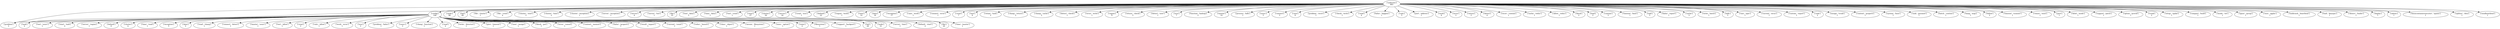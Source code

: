 strict digraph  {
	"['unknown']
683" -> "['config']
148";
	"['unknown']
683" -> "['node']
96";
	"['unknown']
683" -> "['fail']
80";
	"['unknown']
683" -> "['file', 'cluster']
1";
	"['unknown']
683" -> "['file', 'creat']
4";
	"['unknown']
683" -> "['cluster', 'start']
3";
	"['unknown']
683" -> "['cluster', 'time']
2";
	"['unknown']
683" -> "['cluster', 'exception']
1";
	"['unknown']
683" -> "['server', 'exception']
1";
	"['unknown']
683" -> "['server']
6";
	"['unknown']
683" -> "['server', 'test']
1";
	"['unknown']
683" -> "['file']
35";
	"['unknown']
683" -> "['test', 'data']
3";
	"['unknown']
683" -> "['time', 'data']
1";
	"['unknown']
683" -> "['test', 'creat']
1";
	"['unknown']
683" -> "['start']
27";
	"['unknown']
683" -> "['cluster']
20";
	"['unknown']
683" -> "['server']
18";
	"['unknown']
683" -> "['creat', 'issu']
1";
	"['unknown']
683" -> "['default']
22";
	"['unknown']
683" -> "['region', 'work']
1";
	"['unknown']
683" -> "['time']
14";
	"['unknown']
683" -> "['data']
18";
	"['unknown']
683" -> "['exception']
17";
	"['unknown']
683" -> "['case', 'work']
1";
	"['unknown']
683" -> "['connect', 'error']
1";
	"['unknown']
683" -> "['creat']
7";
	"['unknown']
683" -> "['test']
9";
	"['unknown']
683" -> "['retain', 'task']
2";
	"['unknown']
683" -> "['chang', 'return']
2";
	"['unknown']
683" -> "['chang', 'cache']
2";
	"['unknown']
683" -> "['detect', 'check']
1";
	"['unknown']
683" -> "['error', 'write']
1";
	"['unknown']
683" -> "['region']
9";
	"['unknown']
683" -> "['return', 'check']
3";
	"['unknown']
683" -> "['detect', 'user']
1";
	"['unknown']
683" -> "['issu']
7";
	"['unknown']
683" -> "['function', 'hadoop']
2";
	"['unknown']
683" -> "['master']
10";
	"['unknown']
683" -> "['process', 'hdfs']
1";
	"['unknown']
683" -> "['sourc']
5";
	"['unknown']
683" -> "['connect']
3";
	"['unknown']
683" -> "['case']
6";
	"['unknown']
683" -> "['problem', 'recov']
1";
	"['unknown']
683" -> "['check', 'write']
1";
	"['unknown']
683" -> "['read']
4";
	"['unknown']
683" -> "['failur', 'happen']
1";
	"['unknown']
683" -> "['valu']
5";
	"['unknown']
683" -> "['port', 'address']
1";
	"['unknown']
683" -> "['work']
6";
	"['unknown']
683" -> "['error']
3";
	"['unknown']
683" -> "['return']
3";
	"['unknown']
683" -> "['detect']
4";
	"['unknown']
683" -> "['problem']
3";
	"['unknown']
683" -> "['recov', 'contain']
1";
	"['unknown']
683" -> "['cache', 'reduc']
1";
	"['unknown']
683" -> "['task']
2";
	"['unknown']
683" -> "['allow', 'reduc']
1";
	"['unknown']
683" -> "['block']
2";
	"['unknown']
683" -> "['load']
2";
	"['unknown']
683" -> "['contain']
3";
	"['unknown']
683" -> "['timeout', 'limit']
1";
	"['unknown']
683" -> "['tabl']
3";
	"['unknown']
683" -> "['failur', 'report']
1";
	"['unknown']
683" -> "['cache']
2";
	"['unknown']
683" -> "['write', 'batch']
1";
	"['unknown']
683" -> "['hdfs']
3";
	"['unknown']
683" -> "['size', 'oper']
1";
	"['unknown']
683" -> "['current', 'secur']
1";
	"['unknown']
683" -> "['custom', 'report']
1";
	"['unknown']
683" -> "['code']
2";
	"['unknown']
683" -> "['assign', 'trunk']
1";
	"['unknown']
683" -> "['context', 'properti']
1";
	"['unknown']
683" -> "['system', 'base']
1";
	"['unknown']
683" -> "['sink', 'paramet']
1";
	"['unknown']
683" -> "['batch', 'continu']
1";
	"['unknown']
683" -> "['hang', 'map']
1";
	"['unknown']
683" -> "['follow']
2";
	"['unknown']
683" -> "['timeout', 'scanner']
1";
	"['unknown']
683" -> "['remov', 'exist']
1";
	"['unknown']
683" -> "['port']
1";
	"['unknown']
683" -> "['delet', 'mode']
1";
	"['unknown']
683" -> "['support', 'patch']
1";
	"['unknown']
683" -> "['option', 'provid']
1";
	"['unknown']
683" -> "['trunk']
2";
	"['unknown']
683" -> "['setup', 'updat']
1";
	"['unknown']
683" -> "['compact', 'build']
1";
	"['unknown']
683" -> "['mode', 'set']
1";
	"['unknown']
683" -> "['ignor', 'group']
1";
	"['unknown']
683" -> "['race', 'applic']
1";
	"['unknown']
683" -> "['tasktrack', 'heartbeat']
1";
	"['unknown']
683" -> "['lead', 'keyspac']
1";
	"['unknown']
683" -> "['observ', 'leader']
1";
	"['unknown']
683" -> "['deploy']
1";
	"['unknown']
683" -> "['admin']
1";
	"['unknown']
683" -> "['linuxcontainerexecutor', 'spawn']
1";
	"['unknown']
683" -> "['splitter', 'idea']
1";
	"['unknown']
683" -> "['sendheartbeat']
1";
	"['config']
148" -> "['problem']
3";
	"['config']
148" -> "['task']
2";
	"['config']
148" -> "['fail']
28";
	"['config']
148" -> "['node']
31";
	"['config']
148" -> "['server', 'time']
1";
	"['config']
148" -> "['default', 'start']
2";
	"['config']
148" -> "['file']
20";
	"['config']
148" -> "['time', 'master']
1";
	"['config']
148" -> "['test', 'sourc']
1";
	"['config']
148" -> "['start', 'task']
2";
	"['config']
148" -> "['server', 'region']
1";
	"['config']
148" -> "['default']
9";
	"['config']
148" -> "['cluster']
4";
	"['config']
148" -> "['time', 'read']
1";
	"['config']
148" -> "['exception']
3";
	"['config']
148" -> "['data']
3";
	"['config']
148" -> "['read', 'chang']
1";
	"['config']
148" -> "['connect', 'detect']
1";
	"['config']
148" -> "['master', 'sourc']
1";
	"['config']
148" -> "['test', 'allow']
1";
	"['config']
148" -> "['creat']
3";
	"['config']
148" -> "['valu', 'allow']
1";
	"['config']
148" -> "['work', 'error']
1";
	"['config']
148" -> "['issu']
3";
	"['config']
148" -> "['problem', 'failur']
1";
	"['config']
148" -> "['sourc']
3";
	"['config']
148" -> "['chang', 'function']
1";
	"['config']
148" -> "['read']
2";
	"['config']
148" -> "['write', 'directori']
1";
	"['config']
148" -> "['give', 'timeout']
1";
	"['config']
148" -> "['user', 'assign']
1";
	"['config']
148" -> "['block', 'put']
1";
	"['config']
148" -> "['error', 'consol']
1";
	"['config']
148" -> "['context', 'memori']
1";
	"['config']
148" -> "['failur', 'properti']
1";
	"['config']
148" -> "['result', 'expect']
1";
	"['config']
148" -> "['current', 'count']
1";
	"['config']
148" -> "['reduc', 'launch']
1";
	"['config']
148" -> "['class', 'object']
1";
	"['config']
148" -> "['assum', 'filesystem']
1";
	"['config']
148" -> "['miss', 'option']
1";
	"['config']
148" -> "['state']
2";
	"['config']
148" -> "['filesystem']
1";
	"['config']
148" -> "['support', 'backport']
1";
}
